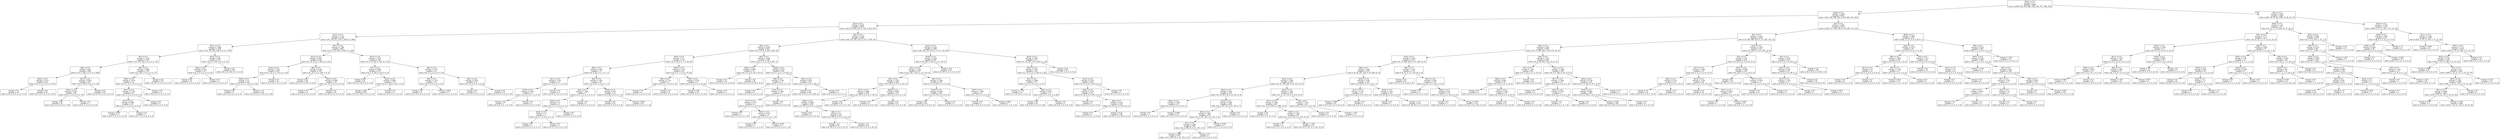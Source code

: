 digraph Tree {
node [shape=box] ;
0 [label="X[14] <= 0.5\nentropy = 3.17\nsamples = 8809\nvalue = [1000, 981, 974, 962, 1000, 961, 977, 984, 970]"] ;
1 [label="X[20] <= 0.5\nentropy = 2.969\nsamples = 6927\nvalue = [431, 949, 936, 922, 0, 942, 883, 931, 933]"] ;
0 -> 1 [labeldistance=2.5, labelangle=45, headlabel="True"] ;
2 [label="X[23] <= 0.5\nentropy = 2.626\nsamples = 4411\nvalue = [49, 672, 618, 574, 0, 763, 0, 818, 917]"] ;
1 -> 2 ;
3 [label="X[17] <= 0.5\nentropy = 2.118\nsamples = 2142\nvalue = [19, 150, 211, 352, 0, 546, 0, 0, 864]"] ;
2 -> 3 ;
4 [label="X[11] <= 0.5\nentropy = 1.688\nsamples = 1248\nvalue = [19, 138, 193, 160, 0, 0, 0, 0, 738]"] ;
3 -> 4 ;
5 [label="X[5] <= 0.5\nentropy = 1.324\nsamples = 1057\nvalue = [19, 138, 193, 0, 0, 0, 0, 0, 707]"] ;
4 -> 5 ;
6 [label="X[8] <= 0.5\nentropy = 0.83\nsamples = 888\nvalue = [10, 0, 188, 0, 0, 0, 0, 0, 690]"] ;
5 -> 6 ;
7 [label="X[26] <= 0.5\nentropy = 0.119\nsamples = 621\nvalue = [10, 0, 0, 0, 0, 0, 0, 0, 611]"] ;
6 -> 7 ;
8 [label="entropy = 0.0\nsamples = 10\nvalue = [10, 0, 0, 0, 0, 0, 0, 0, 0]"] ;
7 -> 8 ;
9 [label="entropy = 0.0\nsamples = 611\nvalue = [0, 0, 0, 0, 0, 0, 0, 0, 611]"] ;
7 -> 9 ;
10 [label="X[21] <= 0.5\nentropy = 0.876\nsamples = 267\nvalue = [0, 0, 188, 0, 0, 0, 0, 0, 79]"] ;
6 -> 10 ;
11 [label="X[13] <= 0.5\nentropy = 0.097\nsamples = 80\nvalue = [0, 0, 1, 0, 0, 0, 0, 0, 79]"] ;
10 -> 11 ;
12 [label="entropy = 0.0\nsamples = 79\nvalue = [0, 0, 0, 0, 0, 0, 0, 0, 79]"] ;
11 -> 12 ;
13 [label="entropy = 0.0\nsamples = 1\nvalue = [0, 0, 1, 0, 0, 0, 0, 0, 0]"] ;
11 -> 13 ;
14 [label="entropy = 0.0\nsamples = 187\nvalue = [0, 0, 187, 0, 0, 0, 0, 0, 0]"] ;
10 -> 14 ;
15 [label="X[0] <= 0.5\nentropy = 0.948\nsamples = 169\nvalue = [9, 138, 5, 0, 0, 0, 0, 0, 17]"] ;
5 -> 15 ;
16 [label="X[26] <= 0.5\nentropy = 1.876\nsamples = 42\nvalue = [9, 11, 5, 0, 0, 0, 0, 0, 17]"] ;
15 -> 16 ;
17 [label="X[21] <= 0.5\nentropy = 1.516\nsamples = 25\nvalue = [9, 11, 5, 0, 0, 0, 0, 0, 0]"] ;
16 -> 17 ;
18 [label="X[13] <= 0.5\nentropy = 0.896\nsamples = 16\nvalue = [0, 11, 5, 0, 0, 0, 0, 0, 0]"] ;
17 -> 18 ;
19 [label="entropy = 0.991\nsamples = 9\nvalue = [0, 4, 5, 0, 0, 0, 0, 0, 0]"] ;
18 -> 19 ;
20 [label="entropy = 0.0\nsamples = 7\nvalue = [0, 7, 0, 0, 0, 0, 0, 0, 0]"] ;
18 -> 20 ;
21 [label="entropy = 0.0\nsamples = 9\nvalue = [9, 0, 0, 0, 0, 0, 0, 0, 0]"] ;
17 -> 21 ;
22 [label="entropy = 0.0\nsamples = 17\nvalue = [0, 0, 0, 0, 0, 0, 0, 0, 17]"] ;
16 -> 22 ;
23 [label="entropy = 0.0\nsamples = 127\nvalue = [0, 127, 0, 0, 0, 0, 0, 0, 0]"] ;
15 -> 23 ;
24 [label="X[13] <= 0.5\nentropy = 0.64\nsamples = 191\nvalue = [0, 0, 0, 160, 0, 0, 0, 0, 31]"] ;
4 -> 24 ;
25 [label="X[24] <= 0.5\nentropy = 0.513\nsamples = 35\nvalue = [0, 0, 0, 4, 0, 0, 0, 0, 31]"] ;
24 -> 25 ;
26 [label="entropy = 0.0\nsamples = 31\nvalue = [0, 0, 0, 0, 0, 0, 0, 0, 31]"] ;
25 -> 26 ;
27 [label="entropy = 0.0\nsamples = 4\nvalue = [0, 0, 0, 4, 0, 0, 0, 0, 0]"] ;
25 -> 27 ;
28 [label="entropy = 0.0\nsamples = 156\nvalue = [0, 0, 0, 156, 0, 0, 0, 0, 0]"] ;
24 -> 28 ;
29 [label="X[11] <= 0.5\nentropy = 1.506\nsamples = 894\nvalue = [0, 12, 18, 192, 0, 546, 0, 0, 126]"] ;
3 -> 29 ;
30 [label="X[13] <= 0.5\nentropy = 0.972\nsamples = 550\nvalue = [0, 10, 10, 0, 0, 420, 0, 0, 110]"] ;
29 -> 30 ;
31 [label="X[19] <= 0.5\nentropy = 1.212\nsamples = 234\nvalue = [0, 0, 10, 0, 0, 114, 0, 0, 110]"] ;
30 -> 31 ;
32 [label="X[26] <= 0.5\nentropy = 1.0\nsamples = 224\nvalue = [0, 0, 0, 0, 0, 114, 0, 0, 110]"] ;
31 -> 32 ;
33 [label="entropy = 0.0\nsamples = 2\nvalue = [0, 0, 0, 0, 0, 2, 0, 0, 0]"] ;
32 -> 33 ;
34 [label="entropy = 1.0\nsamples = 222\nvalue = [0, 0, 0, 0, 0, 112, 0, 0, 110]"] ;
32 -> 34 ;
35 [label="entropy = 0.0\nsamples = 10\nvalue = [0, 0, 10, 0, 0, 0, 0, 0, 0]"] ;
31 -> 35 ;
36 [label="X[8] <= 0.5\nentropy = 0.203\nsamples = 316\nvalue = [0, 10, 0, 0, 0, 306, 0, 0, 0]"] ;
30 -> 36 ;
37 [label="entropy = 0.0\nsamples = 297\nvalue = [0, 0, 0, 0, 0, 297, 0, 0, 0]"] ;
36 -> 37 ;
38 [label="X[22] <= 0.5\nentropy = 0.998\nsamples = 19\nvalue = [0, 10, 0, 0, 0, 9, 0, 0, 0]"] ;
36 -> 38 ;
39 [label="entropy = 0.0\nsamples = 9\nvalue = [0, 0, 0, 0, 0, 9, 0, 0, 0]"] ;
38 -> 39 ;
40 [label="entropy = 0.0\nsamples = 10\nvalue = [0, 10, 0, 0, 0, 0, 0, 0, 0]"] ;
38 -> 40 ;
41 [label="X[13] <= 0.5\nentropy = 1.376\nsamples = 344\nvalue = [0, 2, 8, 192, 0, 126, 0, 0, 16]"] ;
29 -> 41 ;
42 [label="X[7] <= 0.5\nentropy = 0.965\nsamples = 312\nvalue = [0, 0, 0, 190, 0, 122, 0, 0, 0]"] ;
41 -> 42 ;
43 [label="entropy = 0.0\nsamples = 42\nvalue = [0, 0, 0, 42, 0, 0, 0, 0, 0]"] ;
42 -> 43 ;
44 [label="X[25] <= 0.5\nentropy = 0.993\nsamples = 270\nvalue = [0, 0, 0, 148, 0, 122, 0, 0, 0]"] ;
42 -> 44 ;
45 [label="entropy = 0.99\nsamples = 265\nvalue = [0, 0, 0, 148, 0, 117, 0, 0, 0]"] ;
44 -> 45 ;
46 [label="entropy = 0.0\nsamples = 5\nvalue = [0, 0, 0, 0, 0, 5, 0, 0, 0]"] ;
44 -> 46 ;
47 [label="X[5] <= 0.5\nentropy = 1.875\nsamples = 32\nvalue = [0, 2, 8, 2, 0, 4, 0, 0, 16]"] ;
41 -> 47 ;
48 [label="X[6] <= 0.5\nentropy = 1.379\nsamples = 14\nvalue = [0, 0, 8, 2, 0, 4, 0, 0, 0]"] ;
47 -> 48 ;
49 [label="entropy = 0.0\nsamples = 8\nvalue = [0, 0, 8, 0, 0, 0, 0, 0, 0]"] ;
48 -> 49 ;
50 [label="entropy = 0.918\nsamples = 6\nvalue = [0, 0, 0, 2, 0, 4, 0, 0, 0]"] ;
48 -> 50 ;
51 [label="X[21] <= 0.5\nentropy = 0.503\nsamples = 18\nvalue = [0, 2, 0, 0, 0, 0, 0, 0, 16]"] ;
47 -> 51 ;
52 [label="entropy = 0.0\nsamples = 2\nvalue = [0, 2, 0, 0, 0, 0, 0, 0, 0]"] ;
51 -> 52 ;
53 [label="entropy = 0.0\nsamples = 16\nvalue = [0, 0, 0, 0, 0, 0, 0, 0, 16]"] ;
51 -> 53 ;
54 [label="X[5] <= 0.5\nentropy = 2.324\nsamples = 2269\nvalue = [30, 522, 407, 222, 0, 217, 0, 818, 53]"] ;
2 -> 54 ;
55 [label="X[0] <= 0.5\nentropy = 0.925\nsamples = 823\nvalue = [4, 0, 50, 6, 0, 46, 0, 693, 24]"] ;
54 -> 55 ;
56 [label="X[16] <= 0.5\nentropy = 2.11\nsamples = 115\nvalue = [4, 0, 49, 6, 0, 7, 0, 26, 23]"] ;
55 -> 56 ;
57 [label="X[8] <= 0.5\nentropy = 1.614\nsamples = 73\nvalue = [4, 0, 49, 5, 0, 7, 0, 7, 1]"] ;
56 -> 57 ;
58 [label="X[11] <= 0.5\nentropy = 1.241\nsamples = 11\nvalue = [1, 0, 0, 3, 0, 7, 0, 0, 0]"] ;
57 -> 58 ;
59 [label="X[15] <= 0.5\nentropy = 0.544\nsamples = 8\nvalue = [1, 0, 0, 0, 0, 7, 0, 0, 0]"] ;
58 -> 59 ;
60 [label="entropy = 0.0\nsamples = 7\nvalue = [0, 0, 0, 0, 0, 7, 0, 0, 0]"] ;
59 -> 60 ;
61 [label="entropy = 0.0\nsamples = 1\nvalue = [1, 0, 0, 0, 0, 0, 0, 0, 0]"] ;
59 -> 61 ;
62 [label="entropy = 0.0\nsamples = 3\nvalue = [0, 0, 0, 3, 0, 0, 0, 0, 0]"] ;
58 -> 62 ;
63 [label="X[9] <= 0.5\nentropy = 1.091\nsamples = 62\nvalue = [3, 0, 49, 2, 0, 0, 0, 7, 1]"] ;
57 -> 63 ;
64 [label="X[2] <= 0.5\nentropy = 1.842\nsamples = 7\nvalue = [3, 0, 1, 2, 0, 0, 0, 0, 1]"] ;
63 -> 64 ;
65 [label="X[19] <= 0.5\nentropy = 1.5\nsamples = 4\nvalue = [0, 0, 1, 2, 0, 0, 0, 0, 1]"] ;
64 -> 65 ;
66 [label="X[24] <= 0.5\nentropy = 1.0\nsamples = 2\nvalue = [0, 0, 1, 0, 0, 0, 0, 0, 1]"] ;
65 -> 66 ;
67 [label="entropy = 0.0\nsamples = 1\nvalue = [0, 0, 0, 0, 0, 0, 0, 0, 1]"] ;
66 -> 67 ;
68 [label="entropy = 0.0\nsamples = 1\nvalue = [0, 0, 1, 0, 0, 0, 0, 0, 0]"] ;
66 -> 68 ;
69 [label="entropy = 0.0\nsamples = 2\nvalue = [0, 0, 0, 2, 0, 0, 0, 0, 0]"] ;
65 -> 69 ;
70 [label="entropy = 0.0\nsamples = 3\nvalue = [3, 0, 0, 0, 0, 0, 0, 0, 0]"] ;
64 -> 70 ;
71 [label="X[18] <= 0.5\nentropy = 0.55\nsamples = 55\nvalue = [0, 0, 48, 0, 0, 0, 0, 7, 0]"] ;
63 -> 71 ;
72 [label="entropy = 0.0\nsamples = 35\nvalue = [0, 0, 35, 0, 0, 0, 0, 0, 0]"] ;
71 -> 72 ;
73 [label="entropy = 0.934\nsamples = 20\nvalue = [0, 0, 13, 0, 0, 0, 0, 7, 0]"] ;
71 -> 73 ;
74 [label="X[26] <= 0.5\nentropy = 1.135\nsamples = 42\nvalue = [0, 0, 0, 1, 0, 0, 0, 19, 22]"] ;
56 -> 74 ;
75 [label="X[9] <= 0.5\nentropy = 0.722\nsamples = 5\nvalue = [0, 0, 0, 1, 0, 0, 0, 4, 0]"] ;
74 -> 75 ;
76 [label="entropy = 0.0\nsamples = 1\nvalue = [0, 0, 0, 1, 0, 0, 0, 0, 0]"] ;
75 -> 76 ;
77 [label="entropy = 0.0\nsamples = 4\nvalue = [0, 0, 0, 0, 0, 0, 0, 4, 0]"] ;
75 -> 77 ;
78 [label="X[2] <= 0.5\nentropy = 0.974\nsamples = 37\nvalue = [0, 0, 0, 0, 0, 0, 0, 15, 22]"] ;
74 -> 78 ;
79 [label="entropy = 0.98\nsamples = 36\nvalue = [0, 0, 0, 0, 0, 0, 0, 15, 21]"] ;
78 -> 79 ;
80 [label="entropy = 0.0\nsamples = 1\nvalue = [0, 0, 0, 0, 0, 0, 0, 0, 1]"] ;
78 -> 80 ;
81 [label="X[4] <= 0.5\nentropy = 0.338\nsamples = 708\nvalue = [0, 0, 1, 0, 0, 39, 0, 667, 1]"] ;
55 -> 81 ;
82 [label="X[26] <= 0.5\nentropy = 0.999\nsamples = 70\nvalue = [0, 0, 0, 0, 0, 36, 0, 34, 0]"] ;
81 -> 82 ;
83 [label="entropy = 0.0\nsamples = 34\nvalue = [0, 0, 0, 0, 0, 0, 0, 34, 0]"] ;
82 -> 83 ;
84 [label="entropy = 0.0\nsamples = 36\nvalue = [0, 0, 0, 0, 0, 36, 0, 0, 0]"] ;
82 -> 84 ;
85 [label="X[26] <= 0.5\nentropy = 0.077\nsamples = 638\nvalue = [0, 0, 1, 0, 0, 3, 0, 633, 1]"] ;
81 -> 85 ;
86 [label="X[8] <= 0.5\nentropy = 1.241\nsamples = 11\nvalue = [0, 0, 1, 0, 0, 3, 0, 7, 0]"] ;
85 -> 86 ;
87 [label="entropy = 0.0\nsamples = 5\nvalue = [0, 0, 0, 0, 0, 0, 0, 5, 0]"] ;
86 -> 87 ;
88 [label="X[16] <= 0.5\nentropy = 1.459\nsamples = 6\nvalue = [0, 0, 1, 0, 0, 3, 0, 2, 0]"] ;
86 -> 88 ;
89 [label="X[17] <= 0.5\nentropy = 0.971\nsamples = 5\nvalue = [0, 0, 0, 0, 0, 3, 0, 2, 0]"] ;
88 -> 89 ;
90 [label="entropy = 0.0\nsamples = 1\nvalue = [0, 0, 0, 0, 0, 0, 0, 1, 0]"] ;
89 -> 90 ;
91 [label="X[10] <= 0.5\nentropy = 0.811\nsamples = 4\nvalue = [0, 0, 0, 0, 0, 3, 0, 1, 0]"] ;
89 -> 91 ;
92 [label="entropy = 0.0\nsamples = 1\nvalue = [0, 0, 0, 0, 0, 1, 0, 0, 0]"] ;
91 -> 92 ;
93 [label="entropy = 0.918\nsamples = 3\nvalue = [0, 0, 0, 0, 0, 2, 0, 1, 0]"] ;
91 -> 93 ;
94 [label="entropy = 0.0\nsamples = 1\nvalue = [0, 0, 1, 0, 0, 0, 0, 0, 0]"] ;
88 -> 94 ;
95 [label="X[12] <= 0.5\nentropy = 0.017\nsamples = 627\nvalue = [0, 0, 0, 0, 0, 0, 0, 626, 1]"] ;
85 -> 95 ;
96 [label="entropy = 0.0\nsamples = 626\nvalue = [0, 0, 0, 0, 0, 0, 0, 626, 0]"] ;
95 -> 96 ;
97 [label="entropy = 0.0\nsamples = 1\nvalue = [0, 0, 0, 0, 0, 0, 0, 0, 1]"] ;
95 -> 97 ;
98 [label="X[13] <= 0.5\nentropy = 2.326\nsamples = 1446\nvalue = [26, 522, 357, 216, 0, 171, 0, 125, 29]"] ;
54 -> 98 ;
99 [label="X[18] <= 0.5\nentropy = 1.524\nsamples = 835\nvalue = [19, 487, 0, 201, 0, 5, 0, 123, 0]"] ;
98 -> 99 ;
100 [label="X[11] <= 0.5\nentropy = 1.794\nsamples = 478\nvalue = [19, 130, 0, 201, 0, 5, 0, 123, 0]"] ;
99 -> 100 ;
101 [label="X[2] <= 0.5\nentropy = 1.287\nsamples = 268\nvalue = [18, 129, 0, 0, 0, 0, 0, 121, 0]"] ;
100 -> 101 ;
102 [label="X[17] <= 0.5\nentropy = 0.999\nsamples = 248\nvalue = [0, 129, 0, 0, 0, 0, 0, 119, 0]"] ;
101 -> 102 ;
103 [label="X[26] <= 0.5\nentropy = 0.999\nsamples = 228\nvalue = [0, 109, 0, 0, 0, 0, 0, 119, 0]"] ;
102 -> 103 ;
104 [label="entropy = 0.0\nsamples = 6\nvalue = [0, 0, 0, 0, 0, 0, 0, 6, 0]"] ;
103 -> 104 ;
105 [label="X[8] <= 0.5\nentropy = 1.0\nsamples = 222\nvalue = [0, 109, 0, 0, 0, 0, 0, 113, 0]"] ;
103 -> 105 ;
106 [label="entropy = 1.0\nsamples = 60\nvalue = [0, 30, 0, 0, 0, 0, 0, 30, 0]"] ;
105 -> 106 ;
107 [label="entropy = 1.0\nsamples = 162\nvalue = [0, 79, 0, 0, 0, 0, 0, 83, 0]"] ;
105 -> 107 ;
108 [label="entropy = 0.0\nsamples = 20\nvalue = [0, 20, 0, 0, 0, 0, 0, 0, 0]"] ;
102 -> 108 ;
109 [label="X[26] <= 0.5\nentropy = 0.469\nsamples = 20\nvalue = [18, 0, 0, 0, 0, 0, 0, 2, 0]"] ;
101 -> 109 ;
110 [label="entropy = 0.0\nsamples = 2\nvalue = [0, 0, 0, 0, 0, 0, 0, 2, 0]"] ;
109 -> 110 ;
111 [label="entropy = 0.0\nsamples = 18\nvalue = [18, 0, 0, 0, 0, 0, 0, 0, 0]"] ;
109 -> 111 ;
112 [label="X[0] <= 0.5\nentropy = 0.326\nsamples = 210\nvalue = [1, 1, 0, 201, 0, 5, 0, 2, 0]"] ;
100 -> 112 ;
113 [label="X[16] <= 0.5\nentropy = 0.045\nsamples = 202\nvalue = [1, 0, 0, 201, 0, 0, 0, 0, 0]"] ;
112 -> 113 ;
114 [label="entropy = 0.0\nsamples = 201\nvalue = [0, 0, 0, 201, 0, 0, 0, 0, 0]"] ;
113 -> 114 ;
115 [label="entropy = 0.0\nsamples = 1\nvalue = [1, 0, 0, 0, 0, 0, 0, 0, 0]"] ;
113 -> 115 ;
116 [label="X[17] <= 0.5\nentropy = 1.299\nsamples = 8\nvalue = [0, 1, 0, 0, 0, 5, 0, 2, 0]"] ;
112 -> 116 ;
117 [label="entropy = 0.0\nsamples = 1\nvalue = [0, 1, 0, 0, 0, 0, 0, 0, 0]"] ;
116 -> 117 ;
118 [label="entropy = 0.863\nsamples = 7\nvalue = [0, 0, 0, 0, 0, 5, 0, 2, 0]"] ;
116 -> 118 ;
119 [label="entropy = 0.0\nsamples = 357\nvalue = [0, 357, 0, 0, 0, 0, 0, 0, 0]"] ;
99 -> 119 ;
120 [label="X[19] <= 0.5\nentropy = 1.641\nsamples = 611\nvalue = [7, 35, 357, 15, 0, 166, 0, 2, 29]"] ;
98 -> 120 ;
121 [label="X[10] <= 0.5\nentropy = 1.591\nsamples = 254\nvalue = [7, 35, 0, 15, 0, 166, 0, 2, 29]"] ;
120 -> 121 ;
122 [label="X[1] <= 0.5\nentropy = 1.688\nsamples = 52\nvalue = [7, 0, 0, 15, 0, 1, 0, 2, 27]"] ;
121 -> 122 ;
123 [label="entropy = 1.779\nsamples = 21\nvalue = [7, 0, 0, 10, 0, 1, 0, 2, 1]"] ;
122 -> 123 ;
124 [label="X[24] <= 0.5\nentropy = 0.637\nsamples = 31\nvalue = [0, 0, 0, 5, 0, 0, 0, 0, 26]"] ;
122 -> 124 ;
125 [label="entropy = 0.0\nsamples = 26\nvalue = [0, 0, 0, 0, 0, 0, 0, 0, 26]"] ;
124 -> 125 ;
126 [label="entropy = 0.0\nsamples = 5\nvalue = [0, 0, 0, 5, 0, 0, 0, 0, 0]"] ;
124 -> 126 ;
127 [label="X[15] <= 0.5\nentropy = 0.743\nsamples = 202\nvalue = [0, 35, 0, 0, 0, 165, 0, 0, 2]"] ;
121 -> 127 ;
128 [label="X[26] <= 0.5\nentropy = 0.734\nsamples = 201\nvalue = [0, 34, 0, 0, 0, 165, 0, 0, 2]"] ;
127 -> 128 ;
129 [label="entropy = 0.0\nsamples = 2\nvalue = [0, 0, 0, 0, 0, 2, 0, 0, 0]"] ;
128 -> 129 ;
130 [label="X[8] <= 0.5\nentropy = 0.738\nsamples = 199\nvalue = [0, 34, 0, 0, 0, 163, 0, 0, 2]"] ;
128 -> 130 ;
131 [label="entropy = 0.0\nsamples = 1\nvalue = [0, 0, 0, 0, 0, 1, 0, 0, 0]"] ;
130 -> 131 ;
132 [label="entropy = 0.74\nsamples = 198\nvalue = [0, 34, 0, 0, 0, 162, 0, 0, 2]"] ;
130 -> 132 ;
133 [label="entropy = 0.0\nsamples = 1\nvalue = [0, 1, 0, 0, 0, 0, 0, 0, 0]"] ;
127 -> 133 ;
134 [label="entropy = 0.0\nsamples = 357\nvalue = [0, 0, 357, 0, 0, 0, 0, 0, 0]"] ;
120 -> 134 ;
135 [label="X[2] <= 0.5\nentropy = 2.584\nsamples = 2516\nvalue = [382, 277, 318, 348, 0, 179, 883, 113, 16]"] ;
1 -> 135 ;
136 [label="X[7] <= 0.5\nentropy = 2.315\nsamples = 2059\nvalue = [0, 266, 308, 339, 0, 171, 855, 105, 15]"] ;
135 -> 136 ;
137 [label="X[4] <= 0.5\nentropy = 2.299\nsamples = 1546\nvalue = [0, 74, 308, 334, 0, 163, 572, 86, 9]"] ;
136 -> 137 ;
138 [label="X[10] <= 0.5\nentropy = 2.145\nsamples = 1257\nvalue = [0, 74, 284, 168, 0, 137, 560, 25, 9]"] ;
137 -> 138 ;
139 [label="X[9] <= 0.5\nentropy = 2.02\nsamples = 1079\nvalue = [0, 64, 281, 168, 0, 34, 498, 25, 9]"] ;
138 -> 139 ;
140 [label="X[12] <= 0.5\nentropy = 1.929\nsamples = 934\nvalue = [0, 25, 199, 168, 0, 34, 475, 25, 8]"] ;
139 -> 140 ;
141 [label="X[23] <= 0.5\nentropy = 1.98\nsamples = 505\nvalue = [0, 14, 187, 58, 0, 31, 201, 6, 8]"] ;
140 -> 141 ;
142 [label="X[22] <= 0.5\nentropy = 1.209\nsamples = 23\nvalue = [0, 12, 0, 0, 0, 0, 10, 0, 1]"] ;
141 -> 142 ;
143 [label="entropy = 0.0\nsamples = 1\nvalue = [0, 0, 0, 0, 0, 0, 0, 0, 1]"] ;
142 -> 143 ;
144 [label="entropy = 0.994\nsamples = 22\nvalue = [0, 12, 0, 0, 0, 0, 10, 0, 0]"] ;
142 -> 144 ;
145 [label="X[15] <= 0.5\nentropy = 1.882\nsamples = 482\nvalue = [0, 2, 187, 58, 0, 31, 191, 6, 7]"] ;
141 -> 145 ;
146 [label="X[16] <= 0.5\nentropy = 1.853\nsamples = 479\nvalue = [0, 2, 187, 58, 0, 31, 191, 6, 4]"] ;
145 -> 146 ;
147 [label="X[1] <= 0.5\nentropy = 1.849\nsamples = 476\nvalue = [0, 2, 186, 56, 0, 31, 191, 6, 4]"] ;
146 -> 147 ;
148 [label="entropy = 1.846\nsamples = 475\nvalue = [0, 2, 186, 55, 0, 31, 191, 6, 4]"] ;
147 -> 148 ;
149 [label="entropy = 0.0\nsamples = 1\nvalue = [0, 0, 0, 1, 0, 0, 0, 0, 0]"] ;
147 -> 149 ;
150 [label="entropy = 0.918\nsamples = 3\nvalue = [0, 0, 1, 2, 0, 0, 0, 0, 0]"] ;
146 -> 150 ;
151 [label="entropy = 0.0\nsamples = 3\nvalue = [0, 0, 0, 0, 0, 0, 0, 0, 3]"] ;
145 -> 151 ;
152 [label="X[22] <= 0.5\nentropy = 1.446\nsamples = 429\nvalue = [0, 11, 12, 110, 0, 3, 274, 19, 0]"] ;
140 -> 152 ;
153 [label="X[17] <= 0.5\nentropy = 1.308\nsamples = 407\nvalue = [0, 11, 0, 108, 0, 3, 266, 19, 0]"] ;
152 -> 153 ;
154 [label="entropy = 0.0\nsamples = 31\nvalue = [0, 0, 0, 0, 0, 0, 31, 0, 0]"] ;
153 -> 154 ;
155 [label="X[26] <= 0.5\nentropy = 1.363\nsamples = 376\nvalue = [0, 11, 0, 108, 0, 3, 235, 19, 0]"] ;
153 -> 155 ;
156 [label="entropy = 1.5\nsamples = 4\nvalue = [0, 1, 0, 1, 0, 0, 2, 0, 0]"] ;
155 -> 156 ;
157 [label="entropy = 1.355\nsamples = 372\nvalue = [0, 10, 0, 107, 0, 3, 233, 19, 0]"] ;
155 -> 157 ;
158 [label="X[3] <= 0.5\nentropy = 1.322\nsamples = 22\nvalue = [0, 0, 12, 2, 0, 0, 8, 0, 0]"] ;
152 -> 158 ;
159 [label="entropy = 0.0\nsamples = 9\nvalue = [0, 0, 9, 0, 0, 0, 0, 0, 0]"] ;
158 -> 159 ;
160 [label="entropy = 1.335\nsamples = 13\nvalue = [0, 0, 3, 2, 0, 0, 8, 0, 0]"] ;
158 -> 160 ;
161 [label="X[23] <= 0.5\nentropy = 1.445\nsamples = 145\nvalue = [0, 39, 82, 0, 0, 0, 23, 0, 1]"] ;
139 -> 161 ;
162 [label="X[17] <= 0.5\nentropy = 1.135\nsamples = 42\nvalue = [0, 0, 22, 0, 0, 0, 19, 0, 1]"] ;
161 -> 162 ;
163 [label="entropy = 0.996\nsamples = 41\nvalue = [0, 0, 22, 0, 0, 0, 19, 0, 0]"] ;
162 -> 163 ;
164 [label="entropy = 0.0\nsamples = 1\nvalue = [0, 0, 0, 0, 0, 0, 0, 0, 1]"] ;
162 -> 164 ;
165 [label="X[26] <= 0.5\nentropy = 1.167\nsamples = 103\nvalue = [0, 39, 60, 0, 0, 0, 4, 0, 0]"] ;
161 -> 165 ;
166 [label="entropy = 0.0\nsamples = 1\nvalue = [0, 0, 1, 0, 0, 0, 0, 0, 0]"] ;
165 -> 166 ;
167 [label="entropy = 1.17\nsamples = 102\nvalue = [0, 39, 59, 0, 0, 0, 4, 0, 0]"] ;
165 -> 167 ;
168 [label="X[0] <= 0.5\nentropy = 1.319\nsamples = 178\nvalue = [0, 10, 3, 0, 0, 103, 62, 0, 0]"] ;
138 -> 168 ;
169 [label="entropy = 0.0\nsamples = 62\nvalue = [0, 0, 0, 0, 0, 0, 62, 0, 0]"] ;
168 -> 169 ;
170 [label="X[13] <= 0.5\nentropy = 0.593\nsamples = 116\nvalue = [0, 10, 3, 0, 0, 103, 0, 0, 0]"] ;
168 -> 170 ;
171 [label="entropy = 0.0\nsamples = 1\nvalue = [0, 0, 1, 0, 0, 0, 0, 0, 0]"] ;
170 -> 171 ;
172 [label="X[26] <= 0.5\nentropy = 0.55\nsamples = 115\nvalue = [0, 10, 2, 0, 0, 103, 0, 0, 0]"] ;
170 -> 172 ;
173 [label="entropy = 0.0\nsamples = 1\nvalue = [0, 0, 0, 0, 0, 1, 0, 0, 0]"] ;
172 -> 173 ;
174 [label="entropy = 0.554\nsamples = 114\nvalue = [0, 10, 2, 0, 0, 102, 0, 0, 0]"] ;
172 -> 174 ;
175 [label="X[6] <= 0.5\nentropy = 1.734\nsamples = 289\nvalue = [0, 0, 24, 166, 0, 26, 12, 61, 0]"] ;
137 -> 175 ;
176 [label="X[1] <= 0.5\nentropy = 1.191\nsamples = 80\nvalue = [0, 0, 24, 0, 0, 2, 2, 52, 0]"] ;
175 -> 176 ;
177 [label="X[26] <= 0.5\nentropy = 0.443\nsamples = 56\nvalue = [0, 0, 0, 0, 0, 2, 2, 52, 0]"] ;
176 -> 177 ;
178 [label="entropy = 0.0\nsamples = 2\nvalue = [0, 0, 0, 0, 0, 0, 2, 0, 0]"] ;
177 -> 178 ;
179 [label="X[21] <= 0.5\nentropy = 0.229\nsamples = 54\nvalue = [0, 0, 0, 0, 0, 2, 0, 52, 0]"] ;
177 -> 179 ;
180 [label="entropy = 0.0\nsamples = 52\nvalue = [0, 0, 0, 0, 0, 0, 0, 52, 0]"] ;
179 -> 180 ;
181 [label="entropy = 0.0\nsamples = 2\nvalue = [0, 0, 0, 0, 0, 2, 0, 0, 0]"] ;
179 -> 181 ;
182 [label="entropy = 0.0\nsamples = 24\nvalue = [0, 0, 24, 0, 0, 0, 0, 0, 0]"] ;
176 -> 182 ;
183 [label="X[11] <= 0.5\nentropy = 1.028\nsamples = 209\nvalue = [0, 0, 0, 166, 0, 24, 10, 9, 0]"] ;
175 -> 183 ;
184 [label="X[17] <= 0.5\nentropy = 1.248\nsamples = 16\nvalue = [0, 0, 0, 0, 0, 6, 9, 1, 0]"] ;
183 -> 184 ;
185 [label="entropy = 0.0\nsamples = 9\nvalue = [0, 0, 0, 0, 0, 0, 9, 0, 0]"] ;
184 -> 185 ;
186 [label="X[21] <= 0.5\nentropy = 0.592\nsamples = 7\nvalue = [0, 0, 0, 0, 0, 6, 0, 1, 0]"] ;
184 -> 186 ;
187 [label="entropy = 1.0\nsamples = 2\nvalue = [0, 0, 0, 0, 0, 1, 0, 1, 0]"] ;
186 -> 187 ;
188 [label="entropy = 0.0\nsamples = 5\nvalue = [0, 0, 0, 0, 0, 5, 0, 0, 0]"] ;
186 -> 188 ;
189 [label="X[22] <= 0.5\nentropy = 0.736\nsamples = 193\nvalue = [0, 0, 0, 166, 0, 18, 1, 8, 0]"] ;
183 -> 189 ;
190 [label="X[16] <= 0.5\nentropy = 0.693\nsamples = 192\nvalue = [0, 0, 0, 166, 0, 18, 0, 8, 0]"] ;
189 -> 190 ;
191 [label="entropy = 0.703\nsamples = 188\nvalue = [0, 0, 0, 162, 0, 18, 0, 8, 0]"] ;
190 -> 191 ;
192 [label="entropy = 0.0\nsamples = 4\nvalue = [0, 0, 0, 4, 0, 0, 0, 0, 0]"] ;
190 -> 192 ;
193 [label="entropy = 0.0\nsamples = 1\nvalue = [0, 0, 0, 0, 0, 0, 1, 0, 0]"] ;
189 -> 193 ;
194 [label="X[10] <= 0.5\nentropy = 1.414\nsamples = 513\nvalue = [0, 192, 0, 5, 0, 8, 283, 19, 6]"] ;
136 -> 194 ;
195 [label="X[5] <= 0.5\nentropy = 1.26\nsamples = 254\nvalue = [0, 192, 0, 5, 0, 4, 29, 19, 5]"] ;
194 -> 195 ;
196 [label="X[17] <= 0.5\nentropy = 1.996\nsamples = 52\nvalue = [0, 0, 0, 5, 0, 4, 19, 19, 5]"] ;
195 -> 196 ;
197 [label="X[22] <= 0.5\nentropy = 0.738\nsamples = 24\nvalue = [0, 0, 0, 0, 0, 0, 0, 19, 5]"] ;
196 -> 197 ;
198 [label="entropy = 0.0\nsamples = 19\nvalue = [0, 0, 0, 0, 0, 0, 0, 19, 0]"] ;
197 -> 198 ;
199 [label="entropy = 0.0\nsamples = 5\nvalue = [0, 0, 0, 0, 0, 0, 0, 0, 5]"] ;
197 -> 199 ;
200 [label="X[12] <= 0.5\nentropy = 1.224\nsamples = 28\nvalue = [0, 0, 0, 5, 0, 4, 19, 0, 0]"] ;
196 -> 200 ;
201 [label="entropy = 0.0\nsamples = 19\nvalue = [0, 0, 0, 0, 0, 0, 19, 0, 0]"] ;
200 -> 201 ;
202 [label="X[11] <= 0.5\nentropy = 0.991\nsamples = 9\nvalue = [0, 0, 0, 5, 0, 4, 0, 0, 0]"] ;
200 -> 202 ;
203 [label="entropy = 0.0\nsamples = 1\nvalue = [0, 0, 0, 0, 0, 1, 0, 0, 0]"] ;
202 -> 203 ;
204 [label="entropy = 0.954\nsamples = 8\nvalue = [0, 0, 0, 5, 0, 3, 0, 0, 0]"] ;
202 -> 204 ;
205 [label="X[13] <= 0.5\nentropy = 0.284\nsamples = 202\nvalue = [0, 192, 0, 0, 0, 0, 10, 0, 0]"] ;
195 -> 205 ;
206 [label="entropy = 0.0\nsamples = 191\nvalue = [0, 191, 0, 0, 0, 0, 0, 0, 0]"] ;
205 -> 206 ;
207 [label="X[15] <= 0.5\nentropy = 0.439\nsamples = 11\nvalue = [0, 1, 0, 0, 0, 0, 10, 0, 0]"] ;
205 -> 207 ;
208 [label="entropy = 0.0\nsamples = 10\nvalue = [0, 0, 0, 0, 0, 0, 10, 0, 0]"] ;
207 -> 208 ;
209 [label="entropy = 0.0\nsamples = 1\nvalue = [0, 1, 0, 0, 0, 0, 0, 0, 0]"] ;
207 -> 209 ;
210 [label="X[1] <= 0.5\nentropy = 0.151\nsamples = 259\nvalue = [0, 0, 0, 0, 0, 4, 254, 0, 1]"] ;
194 -> 210 ;
211 [label="X[15] <= 0.5\nentropy = 0.341\nsamples = 93\nvalue = [0, 0, 0, 0, 0, 4, 88, 0, 1]"] ;
210 -> 211 ;
212 [label="X[13] <= 0.5\nentropy = 1.322\nsamples = 11\nvalue = [0, 0, 0, 0, 0, 4, 6, 0, 1]"] ;
211 -> 212 ;
213 [label="entropy = 0.0\nsamples = 1\nvalue = [0, 0, 0, 0, 0, 0, 0, 0, 1]"] ;
212 -> 213 ;
214 [label="entropy = 0.971\nsamples = 10\nvalue = [0, 0, 0, 0, 0, 4, 6, 0, 0]"] ;
212 -> 214 ;
215 [label="entropy = 0.0\nsamples = 82\nvalue = [0, 0, 0, 0, 0, 0, 82, 0, 0]"] ;
211 -> 215 ;
216 [label="entropy = 0.0\nsamples = 166\nvalue = [0, 0, 0, 0, 0, 0, 166, 0, 0]"] ;
210 -> 216 ;
217 [label="X[26] <= 0.5\nentropy = 1.048\nsamples = 457\nvalue = [382, 11, 10, 9, 0, 8, 28, 8, 1]"] ;
135 -> 217 ;
218 [label="X[25] <= 0.5\nentropy = 2.573\nsamples = 54\nvalue = [0, 10, 8, 9, 0, 8, 11, 8, 0]"] ;
217 -> 218 ;
219 [label="X[8] <= 0.5\nentropy = 1.904\nsamples = 28\nvalue = [0, 0, 8, 9, 0, 0, 3, 8, 0]"] ;
218 -> 219 ;
220 [label="X[17] <= 0.5\nentropy = 1.0\nsamples = 16\nvalue = [0, 0, 0, 8, 0, 0, 0, 8, 0]"] ;
219 -> 220 ;
221 [label="entropy = 0.0\nsamples = 8\nvalue = [0, 0, 0, 8, 0, 0, 0, 0, 0]"] ;
220 -> 221 ;
222 [label="entropy = 0.0\nsamples = 8\nvalue = [0, 0, 0, 0, 0, 0, 0, 8, 0]"] ;
220 -> 222 ;
223 [label="X[4] <= 0.5\nentropy = 1.189\nsamples = 12\nvalue = [0, 0, 8, 1, 0, 0, 3, 0, 0]"] ;
219 -> 223 ;
224 [label="entropy = 0.922\nsamples = 10\nvalue = [0, 0, 8, 1, 0, 0, 1, 0, 0]"] ;
223 -> 224 ;
225 [label="entropy = 0.0\nsamples = 2\nvalue = [0, 0, 0, 0, 0, 0, 2, 0, 0]"] ;
223 -> 225 ;
226 [label="X[3] <= 0.5\nentropy = 1.577\nsamples = 26\nvalue = [0, 10, 0, 0, 0, 8, 8, 0, 0]"] ;
218 -> 226 ;
227 [label="entropy = 0.0\nsamples = 10\nvalue = [0, 10, 0, 0, 0, 0, 0, 0, 0]"] ;
226 -> 227 ;
228 [label="X[11] <= 0.5\nentropy = 1.0\nsamples = 16\nvalue = [0, 0, 0, 0, 0, 8, 8, 0, 0]"] ;
226 -> 228 ;
229 [label="entropy = 0.0\nsamples = 8\nvalue = [0, 0, 0, 0, 0, 0, 8, 0, 0]"] ;
228 -> 229 ;
230 [label="entropy = 0.0\nsamples = 8\nvalue = [0, 0, 0, 0, 0, 8, 0, 0, 0]"] ;
228 -> 230 ;
231 [label="X[9] <= 0.5\nentropy = 0.347\nsamples = 403\nvalue = [382, 1, 2, 0, 0, 0, 17, 0, 1]"] ;
217 -> 231 ;
232 [label="X[23] <= 0.5\nentropy = 0.231\nsamples = 389\nvalue = [377, 1, 2, 0, 0, 0, 9, 0, 0]"] ;
231 -> 232 ;
233 [label="entropy = 0.764\nsamples = 9\nvalue = [2, 0, 0, 0, 0, 0, 7, 0, 0]"] ;
232 -> 233 ;
234 [label="X[5] <= 0.5\nentropy = 0.121\nsamples = 380\nvalue = [375, 1, 2, 0, 0, 0, 2, 0, 0]"] ;
232 -> 234 ;
235 [label="X[7] <= 0.5\nentropy = 1.522\nsamples = 5\nvalue = [1, 0, 2, 0, 0, 0, 2, 0, 0]"] ;
234 -> 235 ;
236 [label="X[3] <= 0.5\nentropy = 0.918\nsamples = 3\nvalue = [0, 0, 2, 0, 0, 0, 1, 0, 0]"] ;
235 -> 236 ;
237 [label="entropy = 0.0\nsamples = 1\nvalue = [0, 0, 1, 0, 0, 0, 0, 0, 0]"] ;
236 -> 237 ;
238 [label="entropy = 1.0\nsamples = 2\nvalue = [0, 0, 1, 0, 0, 0, 1, 0, 0]"] ;
236 -> 238 ;
239 [label="X[4] <= 0.5\nentropy = 1.0\nsamples = 2\nvalue = [1, 0, 0, 0, 0, 0, 1, 0, 0]"] ;
235 -> 239 ;
240 [label="entropy = 0.0\nsamples = 1\nvalue = [0, 0, 0, 0, 0, 0, 1, 0, 0]"] ;
239 -> 240 ;
241 [label="entropy = 0.0\nsamples = 1\nvalue = [1, 0, 0, 0, 0, 0, 0, 0, 0]"] ;
239 -> 241 ;
242 [label="X[8] <= 0.5\nentropy = 0.027\nsamples = 375\nvalue = [374, 1, 0, 0, 0, 0, 0, 0, 0]"] ;
234 -> 242 ;
243 [label="entropy = 0.0\nsamples = 2\nvalue = [2, 0, 0, 0, 0, 0, 0, 0, 0]"] ;
242 -> 243 ;
244 [label="entropy = 0.027\nsamples = 373\nvalue = [372, 1, 0, 0, 0, 0, 0, 0, 0]"] ;
242 -> 244 ;
245 [label="entropy = 1.264\nsamples = 14\nvalue = [5, 0, 0, 0, 0, 0, 8, 0, 1]"] ;
231 -> 245 ;
246 [label="X[2] <= 0.5\nentropy = 1.878\nsamples = 1882\nvalue = [569, 32, 38, 40, 1000, 19, 94, 53, 37]"] ;
0 -> 246 [labeldistance=2.5, labelangle=-45, headlabel="False"] ;
247 [label="X[26] <= 0.5\nentropy = 1.32\nsamples = 727\nvalue = [0, 27, 27, 19, 569, 16, 37, 30, 2]"] ;
246 -> 247 ;
248 [label="X[5] <= 0.5\nentropy = 2.777\nsamples = 152\nvalue = [0, 25, 25, 17, 27, 14, 21, 23, 0]"] ;
247 -> 248 ;
249 [label="X[23] <= 0.5\nentropy = 1.926\nsamples = 73\nvalue = [0, 0, 0, 13, 25, 12, 0, 23, 0]"] ;
248 -> 249 ;
250 [label="X[11] <= 0.5\nentropy = 1.519\nsamples = 48\nvalue = [0, 0, 0, 13, 23, 12, 0, 0, 0]"] ;
249 -> 250 ;
251 [label="X[24] <= 0.5\nentropy = 0.918\nsamples = 21\nvalue = [0, 0, 0, 0, 14, 7, 0, 0, 0]"] ;
250 -> 251 ;
252 [label="entropy = 0.946\nsamples = 11\nvalue = [0, 0, 0, 0, 4, 7, 0, 0, 0]"] ;
251 -> 252 ;
253 [label="entropy = 0.0\nsamples = 10\nvalue = [0, 0, 0, 0, 10, 0, 0, 0, 0]"] ;
251 -> 253 ;
254 [label="X[4] <= 0.5\nentropy = 1.487\nsamples = 27\nvalue = [0, 0, 0, 13, 9, 5, 0, 0, 0]"] ;
250 -> 254 ;
255 [label="entropy = 1.497\nsamples = 22\nvalue = [0, 0, 0, 11, 6, 5, 0, 0, 0]"] ;
254 -> 255 ;
256 [label="entropy = 0.971\nsamples = 5\nvalue = [0, 0, 0, 2, 3, 0, 0, 0, 0]"] ;
254 -> 256 ;
257 [label="X[20] <= 0.5\nentropy = 0.402\nsamples = 25\nvalue = [0, 0, 0, 0, 2, 0, 0, 23, 0]"] ;
249 -> 257 ;
258 [label="entropy = 0.0\nsamples = 23\nvalue = [0, 0, 0, 0, 0, 0, 0, 23, 0]"] ;
257 -> 258 ;
259 [label="entropy = 0.0\nsamples = 2\nvalue = [0, 0, 0, 0, 2, 0, 0, 0, 0]"] ;
257 -> 259 ;
260 [label="X[8] <= 0.5\nentropy = 2.045\nsamples = 79\nvalue = [0, 25, 25, 4, 2, 2, 21, 0, 0]"] ;
248 -> 260 ;
261 [label="X[25] <= 0.5\nentropy = 1.08\nsamples = 31\nvalue = [0, 25, 0, 2, 1, 2, 1, 0, 0]"] ;
260 -> 261 ;
262 [label="X[19] <= 0.5\nentropy = 0.59\nsamples = 28\nvalue = [0, 25, 0, 2, 1, 0, 0, 0, 0]"] ;
261 -> 262 ;
263 [label="entropy = 0.0\nsamples = 24\nvalue = [0, 24, 0, 0, 0, 0, 0, 0, 0]"] ;
262 -> 263 ;
264 [label="X[16] <= 0.5\nentropy = 1.5\nsamples = 4\nvalue = [0, 1, 0, 2, 1, 0, 0, 0, 0]"] ;
262 -> 264 ;
265 [label="entropy = 0.0\nsamples = 2\nvalue = [0, 0, 0, 2, 0, 0, 0, 0, 0]"] ;
264 -> 265 ;
266 [label="entropy = 1.0\nsamples = 2\nvalue = [0, 1, 0, 0, 1, 0, 0, 0, 0]"] ;
264 -> 266 ;
267 [label="X[10] <= 0.5\nentropy = 0.918\nsamples = 3\nvalue = [0, 0, 0, 0, 0, 2, 1, 0, 0]"] ;
261 -> 267 ;
268 [label="entropy = 0.0\nsamples = 1\nvalue = [0, 0, 0, 0, 0, 0, 1, 0, 0]"] ;
267 -> 268 ;
269 [label="entropy = 0.0\nsamples = 2\nvalue = [0, 0, 0, 0, 0, 2, 0, 0, 0]"] ;
267 -> 269 ;
270 [label="X[0] <= 0.5\nentropy = 1.324\nsamples = 48\nvalue = [0, 0, 25, 2, 1, 0, 20, 0, 0]"] ;
260 -> 270 ;
271 [label="X[18] <= 0.5\nentropy = 0.9\nsamples = 24\nvalue = [0, 0, 1, 2, 1, 0, 20, 0, 0]"] ;
270 -> 271 ;
272 [label="entropy = 0.678\nsamples = 23\nvalue = [0, 0, 1, 2, 0, 0, 20, 0, 0]"] ;
271 -> 272 ;
273 [label="entropy = 0.0\nsamples = 1\nvalue = [0, 0, 0, 0, 1, 0, 0, 0, 0]"] ;
271 -> 273 ;
274 [label="entropy = 0.0\nsamples = 24\nvalue = [0, 0, 24, 0, 0, 0, 0, 0, 0]"] ;
270 -> 274 ;
275 [label="X[21] <= 0.5\nentropy = 0.444\nsamples = 575\nvalue = [0, 2, 2, 2, 542, 2, 16, 7, 2]"] ;
247 -> 275 ;
276 [label="X[6] <= 0.5\nentropy = 0.333\nsamples = 561\nvalue = [0, 2, 2, 1, 539, 1, 7, 7, 2]"] ;
275 -> 276 ;
277 [label="X[18] <= 0.5\nentropy = 0.239\nsamples = 553\nvalue = [0, 2, 2, 1, 538, 0, 1, 7, 2]"] ;
276 -> 277 ;
278 [label="X[15] <= 0.5\nentropy = 0.097\nsamples = 518\nvalue = [0, 2, 1, 1, 513, 0, 1, 0, 0]"] ;
277 -> 278 ;
279 [label="X[4] <= 0.5\nentropy = 0.02\nsamples = 514\nvalue = [0, 0, 0, 0, 513, 0, 1, 0, 0]"] ;
278 -> 279 ;
280 [label="entropy = 0.0\nsamples = 512\nvalue = [0, 0, 0, 0, 512, 0, 0, 0, 0]"] ;
279 -> 280 ;
281 [label="entropy = 1.0\nsamples = 2\nvalue = [0, 0, 0, 0, 1, 0, 1, 0, 0]"] ;
279 -> 281 ;
282 [label="X[19] <= 0.5\nentropy = 1.5\nsamples = 4\nvalue = [0, 2, 1, 1, 0, 0, 0, 0, 0]"] ;
278 -> 282 ;
283 [label="entropy = 0.918\nsamples = 3\nvalue = [0, 2, 1, 0, 0, 0, 0, 0, 0]"] ;
282 -> 283 ;
284 [label="entropy = 0.0\nsamples = 1\nvalue = [0, 0, 0, 1, 0, 0, 0, 0, 0]"] ;
282 -> 284 ;
285 [label="X[5] <= 0.5\nentropy = 1.194\nsamples = 35\nvalue = [0, 0, 1, 0, 25, 0, 0, 7, 2]"] ;
277 -> 285 ;
286 [label="entropy = 0.0\nsamples = 1\nvalue = [0, 0, 0, 0, 1, 0, 0, 0, 0]"] ;
285 -> 286 ;
287 [label="entropy = 1.214\nsamples = 34\nvalue = [0, 0, 1, 0, 24, 0, 0, 7, 2]"] ;
285 -> 287 ;
288 [label="entropy = 1.061\nsamples = 8\nvalue = [0, 0, 0, 0, 1, 1, 6, 0, 0]"] ;
276 -> 288 ;
289 [label="entropy = 1.43\nsamples = 14\nvalue = [0, 0, 0, 1, 3, 1, 9, 0, 0]"] ;
275 -> 289 ;
290 [label="X[20] <= 0.5\nentropy = 1.739\nsamples = 1155\nvalue = [569, 5, 11, 21, 431, 3, 57, 23, 35]"] ;
246 -> 290 ;
291 [label="X[24] <= 0.5\nentropy = 1.059\nsamples = 58\nvalue = [36, 0, 1, 0, 21, 0, 0, 0, 0]"] ;
290 -> 291 ;
292 [label="X[26] <= 0.5\nentropy = 0.954\nsamples = 56\nvalue = [35, 0, 0, 0, 21, 0, 0, 0, 0]"] ;
291 -> 292 ;
293 [label="entropy = 0.0\nsamples = 1\nvalue = [1, 0, 0, 0, 0, 0, 0, 0, 0]"] ;
292 -> 293 ;
294 [label="entropy = 0.959\nsamples = 55\nvalue = [34, 0, 0, 0, 21, 0, 0, 0, 0]"] ;
292 -> 294 ;
295 [label="entropy = 1.0\nsamples = 2\nvalue = [1, 0, 1, 0, 0, 0, 0, 0, 0]"] ;
291 -> 295 ;
296 [label="X[11] <= 0.5\nentropy = 1.764\nsamples = 1097\nvalue = [533, 5, 10, 21, 410, 3, 57, 23, 35]"] ;
290 -> 296 ;
297 [label="entropy = 0.918\nsamples = 21\nvalue = [7, 0, 0, 0, 14, 0, 0, 0, 0]"] ;
296 -> 297 ;
298 [label="X[25] <= 0.5\nentropy = 1.773\nsamples = 1076\nvalue = [526, 5, 10, 21, 396, 3, 57, 23, 35]"] ;
296 -> 298 ;
299 [label="X[23] <= 0.5\nentropy = 1.787\nsamples = 1041\nvalue = [503, 5, 10, 21, 386, 3, 55, 23, 35]"] ;
298 -> 299 ;
300 [label="entropy = 0.966\nsamples = 23\nvalue = [14, 0, 0, 0, 9, 0, 0, 0, 0]"] ;
299 -> 300 ;
301 [label="X[7] <= 0.5\nentropy = 1.8\nsamples = 1018\nvalue = [489, 5, 10, 21, 377, 3, 55, 23, 35]"] ;
299 -> 301 ;
302 [label="X[16] <= 0.5\nentropy = 1.807\nsamples = 1008\nvalue = [481, 5, 10, 21, 375, 3, 55, 23, 35]"] ;
301 -> 302 ;
303 [label="X[5] <= 0.5\nentropy = 1.809\nsamples = 1005\nvalue = [478, 5, 10, 21, 375, 3, 55, 23, 35]"] ;
302 -> 303 ;
304 [label="entropy = 0.971\nsamples = 5\nvalue = [3, 0, 0, 0, 2, 0, 0, 0, 0]"] ;
303 -> 304 ;
305 [label="entropy = 1.812\nsamples = 1000\nvalue = [475, 5, 10, 21, 373, 3, 55, 23, 35]"] ;
303 -> 305 ;
306 [label="entropy = 0.0\nsamples = 3\nvalue = [3, 0, 0, 0, 0, 0, 0, 0, 0]"] ;
302 -> 306 ;
307 [label="entropy = 0.722\nsamples = 10\nvalue = [8, 0, 0, 0, 2, 0, 0, 0, 0]"] ;
301 -> 307 ;
308 [label="entropy = 1.15\nsamples = 35\nvalue = [23, 0, 0, 0, 10, 0, 2, 0, 0]"] ;
298 -> 308 ;
}